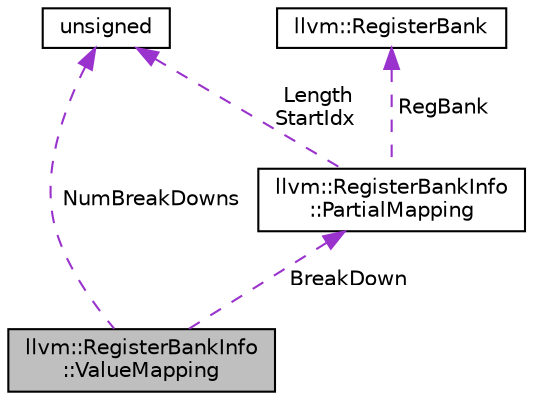 digraph "llvm::RegisterBankInfo::ValueMapping"
{
 // LATEX_PDF_SIZE
  bgcolor="transparent";
  edge [fontname="Helvetica",fontsize="10",labelfontname="Helvetica",labelfontsize="10"];
  node [fontname="Helvetica",fontsize="10",shape="box"];
  Node1 [label="llvm::RegisterBankInfo\l::ValueMapping",height=0.2,width=0.4,color="black", fillcolor="grey75", style="filled", fontcolor="black",tooltip="Helper struct that represents how a value is mapped through different register banks."];
  Node2 -> Node1 [dir="back",color="darkorchid3",fontsize="10",style="dashed",label=" BreakDown" ,fontname="Helvetica"];
  Node2 [label="llvm::RegisterBankInfo\l::PartialMapping",height=0.2,width=0.4,color="black",URL="$structllvm_1_1RegisterBankInfo_1_1PartialMapping.html",tooltip="Helper struct that represents how a value is partially mapped into a register."];
  Node3 -> Node2 [dir="back",color="darkorchid3",fontsize="10",style="dashed",label=" Length\nStartIdx" ,fontname="Helvetica"];
  Node3 [label="unsigned",height=0.2,width=0.4,color="black",URL="$classunsigned.html",tooltip=" "];
  Node4 -> Node2 [dir="back",color="darkorchid3",fontsize="10",style="dashed",label=" RegBank" ,fontname="Helvetica"];
  Node4 [label="llvm::RegisterBank",height=0.2,width=0.4,color="black",URL="$classllvm_1_1RegisterBank.html",tooltip="This class implements the register bank concept."];
  Node3 -> Node1 [dir="back",color="darkorchid3",fontsize="10",style="dashed",label=" NumBreakDowns" ,fontname="Helvetica"];
}
